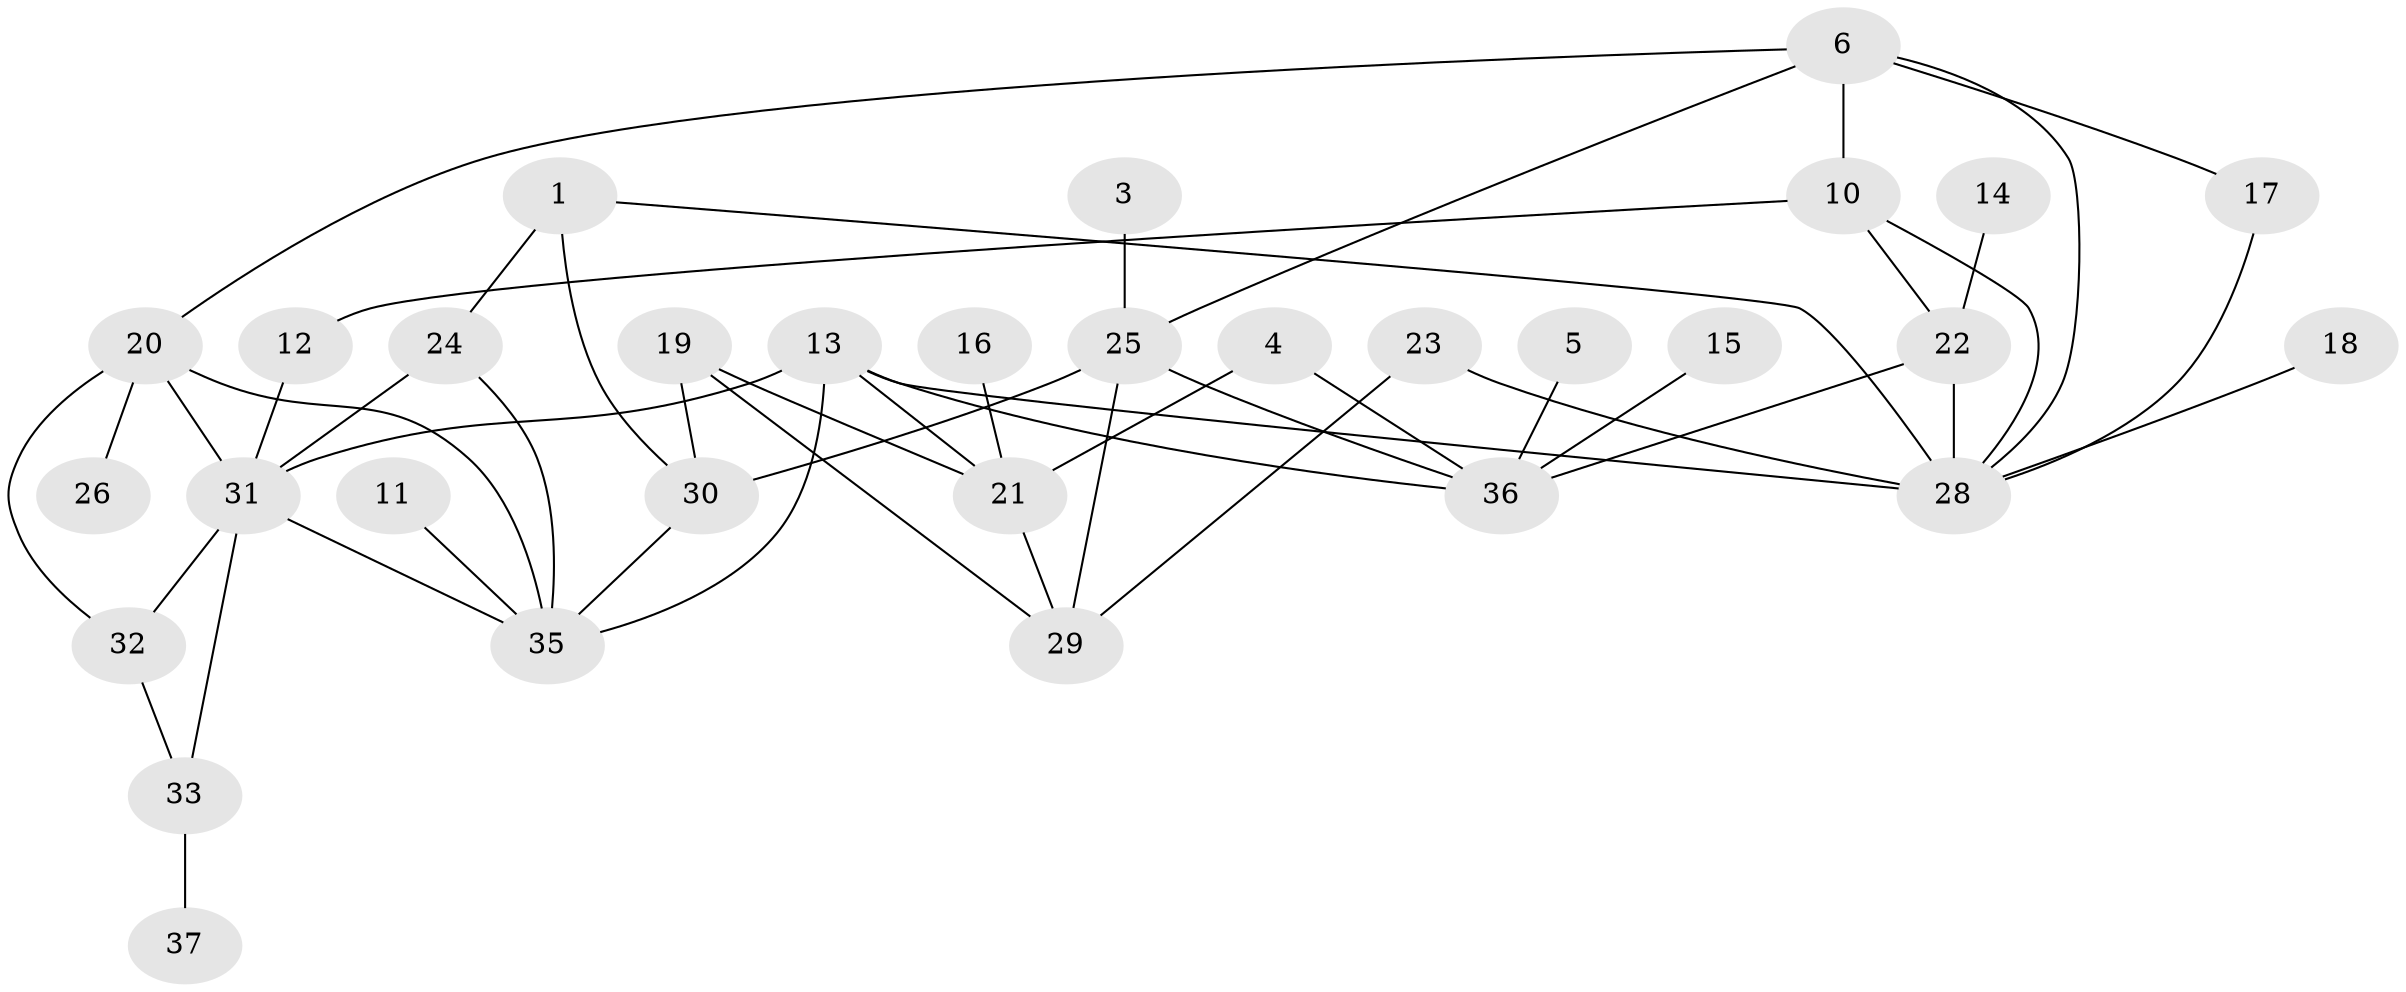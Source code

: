 // original degree distribution, {1: 0.21621621621621623, 2: 0.24324324324324326, 3: 0.28378378378378377, 4: 0.08108108108108109, 0: 0.08108108108108109, 5: 0.06756756756756757, 6: 0.02702702702702703}
// Generated by graph-tools (version 1.1) at 2025/25/03/09/25 03:25:19]
// undirected, 31 vertices, 50 edges
graph export_dot {
graph [start="1"]
  node [color=gray90,style=filled];
  1;
  3;
  4;
  5;
  6;
  10;
  11;
  12;
  13;
  14;
  15;
  16;
  17;
  18;
  19;
  20;
  21;
  22;
  23;
  24;
  25;
  26;
  28;
  29;
  30;
  31;
  32;
  33;
  35;
  36;
  37;
  1 -- 24 [weight=1.0];
  1 -- 28 [weight=1.0];
  1 -- 30 [weight=1.0];
  3 -- 25 [weight=1.0];
  4 -- 21 [weight=1.0];
  4 -- 36 [weight=1.0];
  5 -- 36 [weight=1.0];
  6 -- 10 [weight=1.0];
  6 -- 17 [weight=1.0];
  6 -- 20 [weight=1.0];
  6 -- 25 [weight=1.0];
  6 -- 28 [weight=1.0];
  10 -- 12 [weight=1.0];
  10 -- 22 [weight=1.0];
  10 -- 28 [weight=1.0];
  11 -- 35 [weight=1.0];
  12 -- 31 [weight=1.0];
  13 -- 21 [weight=1.0];
  13 -- 28 [weight=2.0];
  13 -- 31 [weight=1.0];
  13 -- 35 [weight=1.0];
  13 -- 36 [weight=1.0];
  14 -- 22 [weight=1.0];
  15 -- 36 [weight=1.0];
  16 -- 21 [weight=1.0];
  17 -- 28 [weight=1.0];
  18 -- 28 [weight=1.0];
  19 -- 21 [weight=1.0];
  19 -- 29 [weight=1.0];
  19 -- 30 [weight=1.0];
  20 -- 26 [weight=1.0];
  20 -- 31 [weight=1.0];
  20 -- 32 [weight=1.0];
  20 -- 35 [weight=1.0];
  21 -- 29 [weight=1.0];
  22 -- 28 [weight=1.0];
  22 -- 36 [weight=1.0];
  23 -- 28 [weight=1.0];
  23 -- 29 [weight=1.0];
  24 -- 31 [weight=1.0];
  24 -- 35 [weight=1.0];
  25 -- 29 [weight=1.0];
  25 -- 30 [weight=1.0];
  25 -- 36 [weight=1.0];
  30 -- 35 [weight=1.0];
  31 -- 32 [weight=1.0];
  31 -- 33 [weight=1.0];
  31 -- 35 [weight=1.0];
  32 -- 33 [weight=1.0];
  33 -- 37 [weight=1.0];
}

